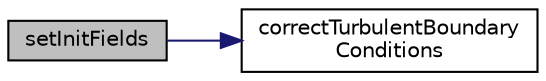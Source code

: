 digraph "setInitFields"
{
  bgcolor="transparent";
  edge [fontname="Helvetica",fontsize="10",labelfontname="Helvetica",labelfontsize="10"];
  node [fontname="Helvetica",fontsize="10",shape=record];
  rankdir="LR";
  Node1 [label="setInitFields",height=0.2,width=0.4,color="black", fillcolor="grey75", style="filled" fontcolor="black"];
  Node1 -> Node2 [color="midnightblue",fontsize="10",style="solid",fontname="Helvetica"];
  Node2 [label="correctTurbulentBoundary\lConditions",height=0.2,width=0.4,color="black",URL="$classFoam_1_1incompressibleVars.html#a7ad3a265a6cedbdb2283b750b38572ad",tooltip="Update boundary conditions of turbulent fields. "];
}
